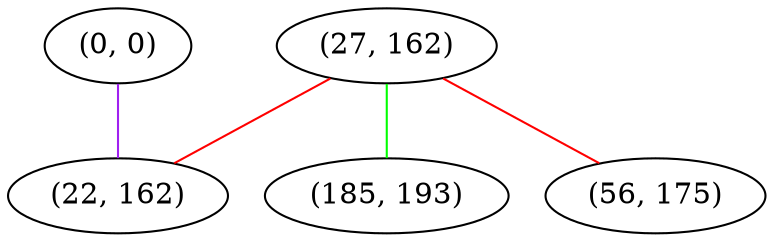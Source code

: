 graph "" {
"(0, 0)";
"(27, 162)";
"(22, 162)";
"(185, 193)";
"(56, 175)";
"(0, 0)" -- "(22, 162)"  [color=purple, key=0, weight=4];
"(27, 162)" -- "(22, 162)"  [color=red, key=0, weight=1];
"(27, 162)" -- "(185, 193)"  [color=green, key=0, weight=2];
"(27, 162)" -- "(56, 175)"  [color=red, key=0, weight=1];
}

